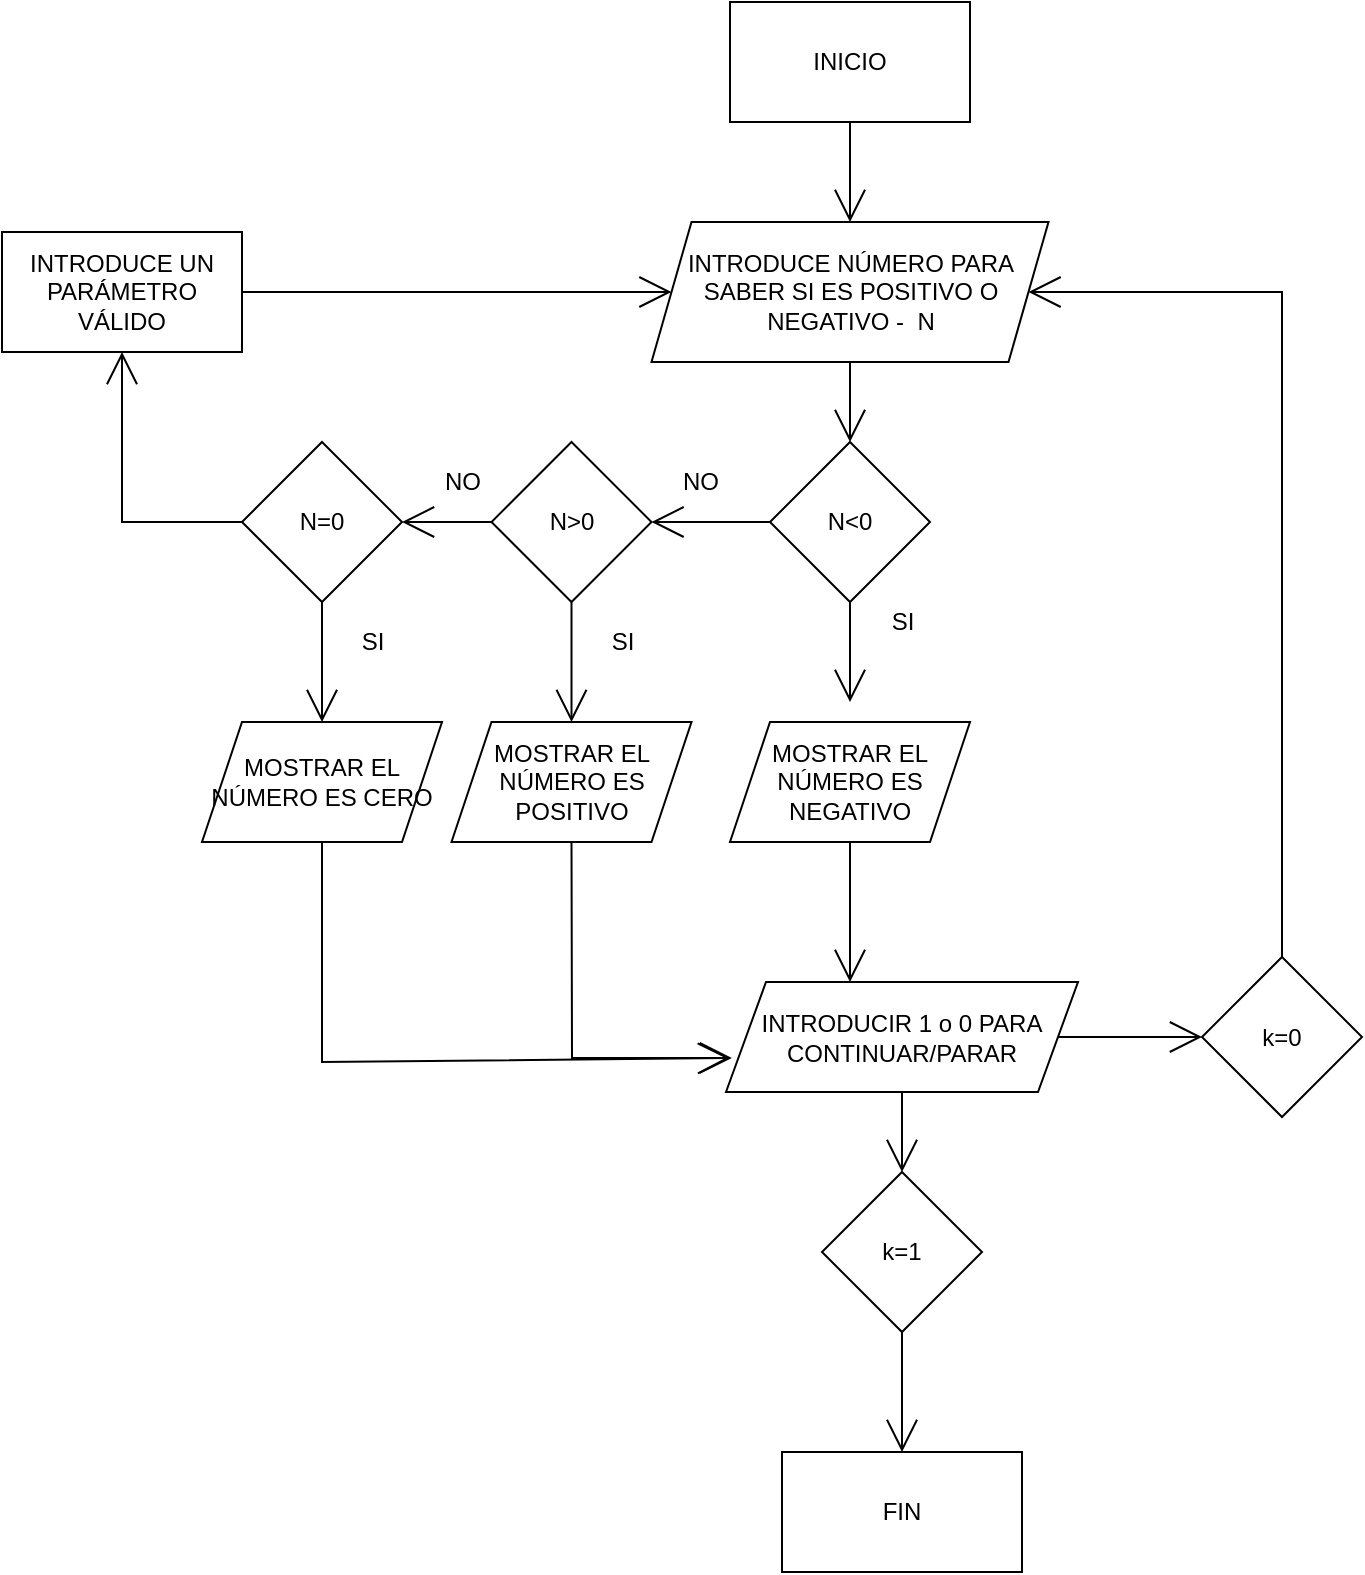 <mxfile version="15.3.5" type="device"><diagram id="SkcrptiT6_UTeDZD_CP6" name="Page-1"><mxGraphModel dx="1422" dy="752" grid="1" gridSize="10" guides="1" tooltips="1" connect="1" arrows="1" fold="1" page="1" pageScale="1" pageWidth="827" pageHeight="1169" math="0" shadow="0"><root><mxCell id="0"/><mxCell id="1" parent="0"/><mxCell id="wCBaNA0Gvlr1F-7hcnJY-7" style="edgeStyle=none;rounded=0;orthogonalLoop=1;jettySize=auto;html=1;exitX=0.5;exitY=1;exitDx=0;exitDy=0;entryX=0.5;entryY=0;entryDx=0;entryDy=0;endArrow=open;startSize=14;endSize=14;sourcePerimeterSpacing=8;targetPerimeterSpacing=8;" parent="1" source="wCBaNA0Gvlr1F-7hcnJY-1" edge="1"><mxGeometry relative="1" as="geometry"><mxPoint x="634" y="145" as="targetPoint"/></mxGeometry></mxCell><mxCell id="wCBaNA0Gvlr1F-7hcnJY-1" value="INICIO" style="rounded=0;whiteSpace=wrap;html=1;hachureGap=4;pointerEvents=0;" parent="1" vertex="1"><mxGeometry x="574" y="35" width="120" height="60" as="geometry"/></mxCell><mxCell id="wCBaNA0Gvlr1F-7hcnJY-20" style="edgeStyle=none;rounded=0;orthogonalLoop=1;jettySize=auto;html=1;exitX=0.5;exitY=1;exitDx=0;exitDy=0;entryX=0.5;entryY=0;entryDx=0;entryDy=0;endArrow=open;startSize=14;endSize=14;sourcePerimeterSpacing=8;targetPerimeterSpacing=8;" parent="1" source="wCBaNA0Gvlr1F-7hcnJY-18" edge="1"><mxGeometry relative="1" as="geometry"><mxPoint x="634" y="255" as="targetPoint"/></mxGeometry></mxCell><mxCell id="wCBaNA0Gvlr1F-7hcnJY-18" value="INTRODUCE NÚMERO PARA SABER SI ES POSITIVO O NEGATIVO -&amp;nbsp; N" style="shape=parallelogram;perimeter=parallelogramPerimeter;whiteSpace=wrap;html=1;fixedSize=1;hachureGap=4;pointerEvents=0;" parent="1" vertex="1"><mxGeometry x="534.75" y="145" width="198.5" height="70" as="geometry"/></mxCell><mxCell id="rLwy1cyhvSqk9u-ALDoy-12" style="edgeStyle=none;rounded=0;orthogonalLoop=1;jettySize=auto;html=1;exitX=0.5;exitY=1;exitDx=0;exitDy=0;entryX=0.5;entryY=0;entryDx=0;entryDy=0;endArrow=open;startSize=14;endSize=14;sourcePerimeterSpacing=8;targetPerimeterSpacing=8;" edge="1" parent="1" source="rLwy1cyhvSqk9u-ALDoy-1"><mxGeometry relative="1" as="geometry"><mxPoint x="634" y="385" as="targetPoint"/></mxGeometry></mxCell><mxCell id="rLwy1cyhvSqk9u-ALDoy-22" style="edgeStyle=none;rounded=0;orthogonalLoop=1;jettySize=auto;html=1;exitX=0;exitY=0.5;exitDx=0;exitDy=0;entryX=1;entryY=0.5;entryDx=0;entryDy=0;endArrow=open;startSize=14;endSize=14;sourcePerimeterSpacing=8;targetPerimeterSpacing=8;" edge="1" parent="1" source="rLwy1cyhvSqk9u-ALDoy-1" target="rLwy1cyhvSqk9u-ALDoy-21"><mxGeometry relative="1" as="geometry"/></mxCell><mxCell id="rLwy1cyhvSqk9u-ALDoy-1" value="N&amp;lt;0" style="rhombus;whiteSpace=wrap;html=1;hachureGap=4;pointerEvents=0;" vertex="1" parent="1"><mxGeometry x="594" y="255" width="80" height="80" as="geometry"/></mxCell><mxCell id="rLwy1cyhvSqk9u-ALDoy-18" style="edgeStyle=none;rounded=0;orthogonalLoop=1;jettySize=auto;html=1;exitX=0.5;exitY=1;exitDx=0;exitDy=0;entryX=0.008;entryY=0.633;entryDx=0;entryDy=0;endArrow=open;startSize=14;endSize=14;sourcePerimeterSpacing=8;targetPerimeterSpacing=8;entryPerimeter=0;" edge="1" parent="1" source="rLwy1cyhvSqk9u-ALDoy-5"><mxGeometry relative="1" as="geometry"><mxPoint x="574.96" y="562.98" as="targetPoint"/><Array as="points"><mxPoint x="495" y="563"/></Array></mxGeometry></mxCell><mxCell id="rLwy1cyhvSqk9u-ALDoy-5" value="MOSTRAR EL NÚMERO ES POSITIVO" style="shape=parallelogram;perimeter=parallelogramPerimeter;whiteSpace=wrap;html=1;fixedSize=1;hachureGap=4;pointerEvents=0;" vertex="1" parent="1"><mxGeometry x="434.75" y="395" width="120" height="60" as="geometry"/></mxCell><mxCell id="rLwy1cyhvSqk9u-ALDoy-10" value="NO" style="text;html=1;align=center;verticalAlign=middle;resizable=0;points=[];autosize=1;strokeColor=none;fillColor=none;" vertex="1" parent="1"><mxGeometry x="544" y="265" width="30" height="20" as="geometry"/></mxCell><mxCell id="rLwy1cyhvSqk9u-ALDoy-11" value="SI" style="text;html=1;align=center;verticalAlign=middle;resizable=0;points=[];autosize=1;strokeColor=none;fillColor=none;" vertex="1" parent="1"><mxGeometry x="645" y="335" width="30" height="20" as="geometry"/></mxCell><mxCell id="rLwy1cyhvSqk9u-ALDoy-20" style="edgeStyle=none;rounded=0;orthogonalLoop=1;jettySize=auto;html=1;exitX=0.5;exitY=1;exitDx=0;exitDy=0;entryX=0.5;entryY=0;entryDx=0;entryDy=0;endArrow=open;startSize=14;endSize=14;sourcePerimeterSpacing=8;targetPerimeterSpacing=8;" edge="1" parent="1" source="rLwy1cyhvSqk9u-ALDoy-19"><mxGeometry relative="1" as="geometry"><mxPoint x="634" y="525" as="targetPoint"/></mxGeometry></mxCell><mxCell id="rLwy1cyhvSqk9u-ALDoy-19" value="MOSTRAR EL NÚMERO ES NEGATIVO" style="shape=parallelogram;perimeter=parallelogramPerimeter;whiteSpace=wrap;html=1;fixedSize=1;hachureGap=4;pointerEvents=0;" vertex="1" parent="1"><mxGeometry x="574" y="395" width="120" height="60" as="geometry"/></mxCell><mxCell id="rLwy1cyhvSqk9u-ALDoy-23" style="edgeStyle=none;rounded=0;orthogonalLoop=1;jettySize=auto;html=1;exitX=0.5;exitY=1;exitDx=0;exitDy=0;entryX=0.5;entryY=0;entryDx=0;entryDy=0;endArrow=open;startSize=14;endSize=14;sourcePerimeterSpacing=8;targetPerimeterSpacing=8;" edge="1" parent="1" source="rLwy1cyhvSqk9u-ALDoy-21" target="rLwy1cyhvSqk9u-ALDoy-5"><mxGeometry relative="1" as="geometry"/></mxCell><mxCell id="rLwy1cyhvSqk9u-ALDoy-30" style="edgeStyle=none;rounded=0;orthogonalLoop=1;jettySize=auto;html=1;exitX=0;exitY=0.5;exitDx=0;exitDy=0;endArrow=open;startSize=14;endSize=14;sourcePerimeterSpacing=8;targetPerimeterSpacing=8;entryX=1;entryY=0.5;entryDx=0;entryDy=0;" edge="1" parent="1" source="rLwy1cyhvSqk9u-ALDoy-21" target="rLwy1cyhvSqk9u-ALDoy-27"><mxGeometry relative="1" as="geometry"/></mxCell><mxCell id="rLwy1cyhvSqk9u-ALDoy-21" value="N&amp;gt;0" style="rhombus;whiteSpace=wrap;html=1;hachureGap=4;pointerEvents=0;" vertex="1" parent="1"><mxGeometry x="454.75" y="255" width="80" height="80" as="geometry"/></mxCell><mxCell id="rLwy1cyhvSqk9u-ALDoy-24" value="&lt;div&gt;SI&lt;/div&gt;" style="text;html=1;align=center;verticalAlign=middle;resizable=0;points=[];autosize=1;strokeColor=none;fillColor=none;" vertex="1" parent="1"><mxGeometry x="504.75" y="345" width="30" height="20" as="geometry"/></mxCell><mxCell id="rLwy1cyhvSqk9u-ALDoy-32" style="edgeStyle=none;rounded=0;orthogonalLoop=1;jettySize=auto;html=1;exitX=0.5;exitY=1;exitDx=0;exitDy=0;entryX=0;entryY=0.633;entryDx=0;entryDy=0;entryPerimeter=0;endArrow=open;startSize=14;endSize=14;sourcePerimeterSpacing=8;targetPerimeterSpacing=8;" edge="1" parent="1" source="rLwy1cyhvSqk9u-ALDoy-25"><mxGeometry relative="1" as="geometry"><mxPoint x="574" y="562.98" as="targetPoint"/><Array as="points"><mxPoint x="370" y="565"/></Array></mxGeometry></mxCell><mxCell id="rLwy1cyhvSqk9u-ALDoy-25" value="MOSTRAR EL NÚMERO ES CERO" style="shape=parallelogram;perimeter=parallelogramPerimeter;whiteSpace=wrap;html=1;fixedSize=1;hachureGap=4;pointerEvents=0;" vertex="1" parent="1"><mxGeometry x="310" y="395" width="120" height="60" as="geometry"/></mxCell><mxCell id="rLwy1cyhvSqk9u-ALDoy-26" style="edgeStyle=none;rounded=0;orthogonalLoop=1;jettySize=auto;html=1;exitX=0.5;exitY=1;exitDx=0;exitDy=0;entryX=0.5;entryY=0;entryDx=0;entryDy=0;endArrow=open;startSize=14;endSize=14;sourcePerimeterSpacing=8;targetPerimeterSpacing=8;" edge="1" parent="1" source="rLwy1cyhvSqk9u-ALDoy-27" target="rLwy1cyhvSqk9u-ALDoy-25"><mxGeometry relative="1" as="geometry"/></mxCell><mxCell id="rLwy1cyhvSqk9u-ALDoy-38" style="edgeStyle=none;rounded=0;orthogonalLoop=1;jettySize=auto;html=1;exitX=0;exitY=0.5;exitDx=0;exitDy=0;entryX=0.5;entryY=1;entryDx=0;entryDy=0;endArrow=open;startSize=14;endSize=14;sourcePerimeterSpacing=8;targetPerimeterSpacing=8;" edge="1" parent="1" source="rLwy1cyhvSqk9u-ALDoy-27" target="rLwy1cyhvSqk9u-ALDoy-33"><mxGeometry relative="1" as="geometry"><Array as="points"><mxPoint x="270" y="295"/></Array></mxGeometry></mxCell><mxCell id="rLwy1cyhvSqk9u-ALDoy-27" value="N=0" style="rhombus;whiteSpace=wrap;html=1;hachureGap=4;pointerEvents=0;" vertex="1" parent="1"><mxGeometry x="330" y="255" width="80" height="80" as="geometry"/></mxCell><mxCell id="rLwy1cyhvSqk9u-ALDoy-28" value="&lt;div&gt;SI&lt;/div&gt;" style="text;html=1;align=center;verticalAlign=middle;resizable=0;points=[];autosize=1;strokeColor=none;fillColor=none;" vertex="1" parent="1"><mxGeometry x="380" y="345" width="30" height="20" as="geometry"/></mxCell><mxCell id="rLwy1cyhvSqk9u-ALDoy-31" value="NO" style="text;html=1;align=center;verticalAlign=middle;resizable=0;points=[];autosize=1;strokeColor=none;fillColor=none;" vertex="1" parent="1"><mxGeometry x="424.75" y="265" width="30" height="20" as="geometry"/></mxCell><mxCell id="rLwy1cyhvSqk9u-ALDoy-39" style="edgeStyle=none;rounded=0;orthogonalLoop=1;jettySize=auto;html=1;exitX=1;exitY=0.5;exitDx=0;exitDy=0;entryX=0;entryY=0.5;entryDx=0;entryDy=0;endArrow=open;startSize=14;endSize=14;sourcePerimeterSpacing=8;targetPerimeterSpacing=8;" edge="1" parent="1" source="rLwy1cyhvSqk9u-ALDoy-33" target="wCBaNA0Gvlr1F-7hcnJY-18"><mxGeometry relative="1" as="geometry"/></mxCell><mxCell id="rLwy1cyhvSqk9u-ALDoy-33" value="INTRODUCE UN PARÁMETRO VÁLIDO" style="rounded=0;whiteSpace=wrap;html=1;hachureGap=4;pointerEvents=0;" vertex="1" parent="1"><mxGeometry x="210" y="150" width="120" height="60" as="geometry"/></mxCell><mxCell id="rLwy1cyhvSqk9u-ALDoy-45" style="edgeStyle=none;rounded=0;orthogonalLoop=1;jettySize=auto;html=1;exitX=1;exitY=0.5;exitDx=0;exitDy=0;entryX=0;entryY=0.5;entryDx=0;entryDy=0;endArrow=open;startSize=14;endSize=14;sourcePerimeterSpacing=8;targetPerimeterSpacing=8;" edge="1" parent="1" source="rLwy1cyhvSqk9u-ALDoy-42" target="rLwy1cyhvSqk9u-ALDoy-44"><mxGeometry relative="1" as="geometry"/></mxCell><mxCell id="rLwy1cyhvSqk9u-ALDoy-47" style="edgeStyle=none;rounded=0;orthogonalLoop=1;jettySize=auto;html=1;exitX=0.5;exitY=1;exitDx=0;exitDy=0;entryX=0.5;entryY=0;entryDx=0;entryDy=0;endArrow=open;startSize=14;endSize=14;sourcePerimeterSpacing=8;targetPerimeterSpacing=8;" edge="1" parent="1" source="rLwy1cyhvSqk9u-ALDoy-42" target="rLwy1cyhvSqk9u-ALDoy-43"><mxGeometry relative="1" as="geometry"/></mxCell><mxCell id="rLwy1cyhvSqk9u-ALDoy-42" value="INTRODUCIR 1 o 0 PARA CONTINUAR/PARAR" style="shape=parallelogram;perimeter=parallelogramPerimeter;whiteSpace=wrap;html=1;fixedSize=1;hachureGap=4;pointerEvents=0;" vertex="1" parent="1"><mxGeometry x="572" y="525" width="176" height="55" as="geometry"/></mxCell><mxCell id="rLwy1cyhvSqk9u-ALDoy-49" style="edgeStyle=none;rounded=0;orthogonalLoop=1;jettySize=auto;html=1;exitX=0.5;exitY=1;exitDx=0;exitDy=0;entryX=0.5;entryY=0;entryDx=0;entryDy=0;endArrow=open;startSize=14;endSize=14;sourcePerimeterSpacing=8;targetPerimeterSpacing=8;" edge="1" parent="1" source="rLwy1cyhvSqk9u-ALDoy-43" target="rLwy1cyhvSqk9u-ALDoy-48"><mxGeometry relative="1" as="geometry"/></mxCell><mxCell id="rLwy1cyhvSqk9u-ALDoy-43" value="k=1" style="rhombus;whiteSpace=wrap;html=1;hachureGap=4;pointerEvents=0;" vertex="1" parent="1"><mxGeometry x="620" y="620" width="80" height="80" as="geometry"/></mxCell><mxCell id="rLwy1cyhvSqk9u-ALDoy-46" style="edgeStyle=none;rounded=0;orthogonalLoop=1;jettySize=auto;html=1;exitX=0.5;exitY=0;exitDx=0;exitDy=0;entryX=1;entryY=0.5;entryDx=0;entryDy=0;endArrow=open;startSize=14;endSize=14;sourcePerimeterSpacing=8;targetPerimeterSpacing=8;" edge="1" parent="1" source="rLwy1cyhvSqk9u-ALDoy-44" target="wCBaNA0Gvlr1F-7hcnJY-18"><mxGeometry relative="1" as="geometry"><Array as="points"><mxPoint x="850" y="180"/></Array></mxGeometry></mxCell><mxCell id="rLwy1cyhvSqk9u-ALDoy-44" value="k=0" style="rhombus;whiteSpace=wrap;html=1;hachureGap=4;pointerEvents=0;" vertex="1" parent="1"><mxGeometry x="810" y="512.5" width="80" height="80" as="geometry"/></mxCell><mxCell id="rLwy1cyhvSqk9u-ALDoy-48" value="FIN" style="rounded=0;whiteSpace=wrap;html=1;hachureGap=4;pointerEvents=0;" vertex="1" parent="1"><mxGeometry x="600" y="760" width="120" height="60" as="geometry"/></mxCell></root></mxGraphModel></diagram></mxfile>